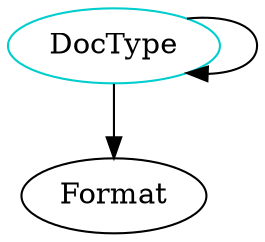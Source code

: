 digraph doctype{
DocType	[shape=oval, color=cyan3, label="DocType"];
DocType -> DocType;
DocType -> Format;
}
